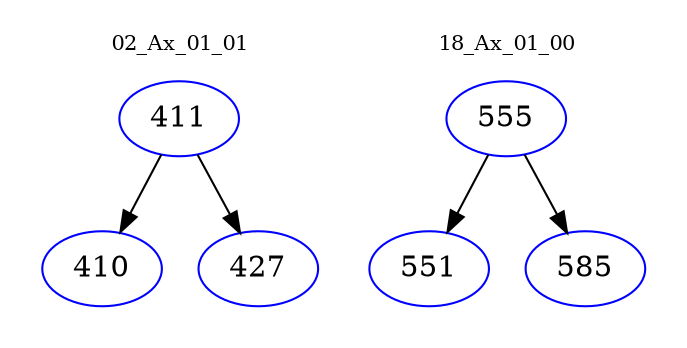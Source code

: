 digraph{
subgraph cluster_0 {
color = white
label = "02_Ax_01_01";
fontsize=10;
T0_411 [label="411", color="blue"]
T0_411 -> T0_410 [color="black"]
T0_410 [label="410", color="blue"]
T0_411 -> T0_427 [color="black"]
T0_427 [label="427", color="blue"]
}
subgraph cluster_1 {
color = white
label = "18_Ax_01_00";
fontsize=10;
T1_555 [label="555", color="blue"]
T1_555 -> T1_551 [color="black"]
T1_551 [label="551", color="blue"]
T1_555 -> T1_585 [color="black"]
T1_585 [label="585", color="blue"]
}
}
